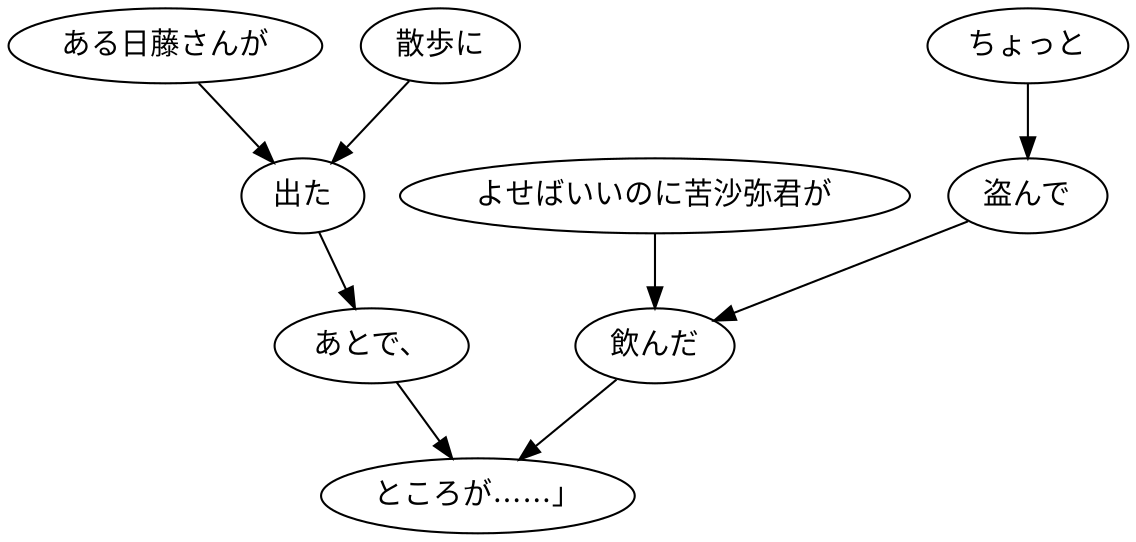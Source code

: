 digraph graph8212 {
	node0 [label="ある日藤さんが"];
	node1 [label="散歩に"];
	node2 [label="出た"];
	node3 [label="あとで、"];
	node4 [label="よせばいいのに苦沙弥君が"];
	node5 [label="ちょっと"];
	node6 [label="盗んで"];
	node7 [label="飲んだ"];
	node8 [label="ところが……」"];
	node0 -> node2;
	node1 -> node2;
	node2 -> node3;
	node3 -> node8;
	node4 -> node7;
	node5 -> node6;
	node6 -> node7;
	node7 -> node8;
}
